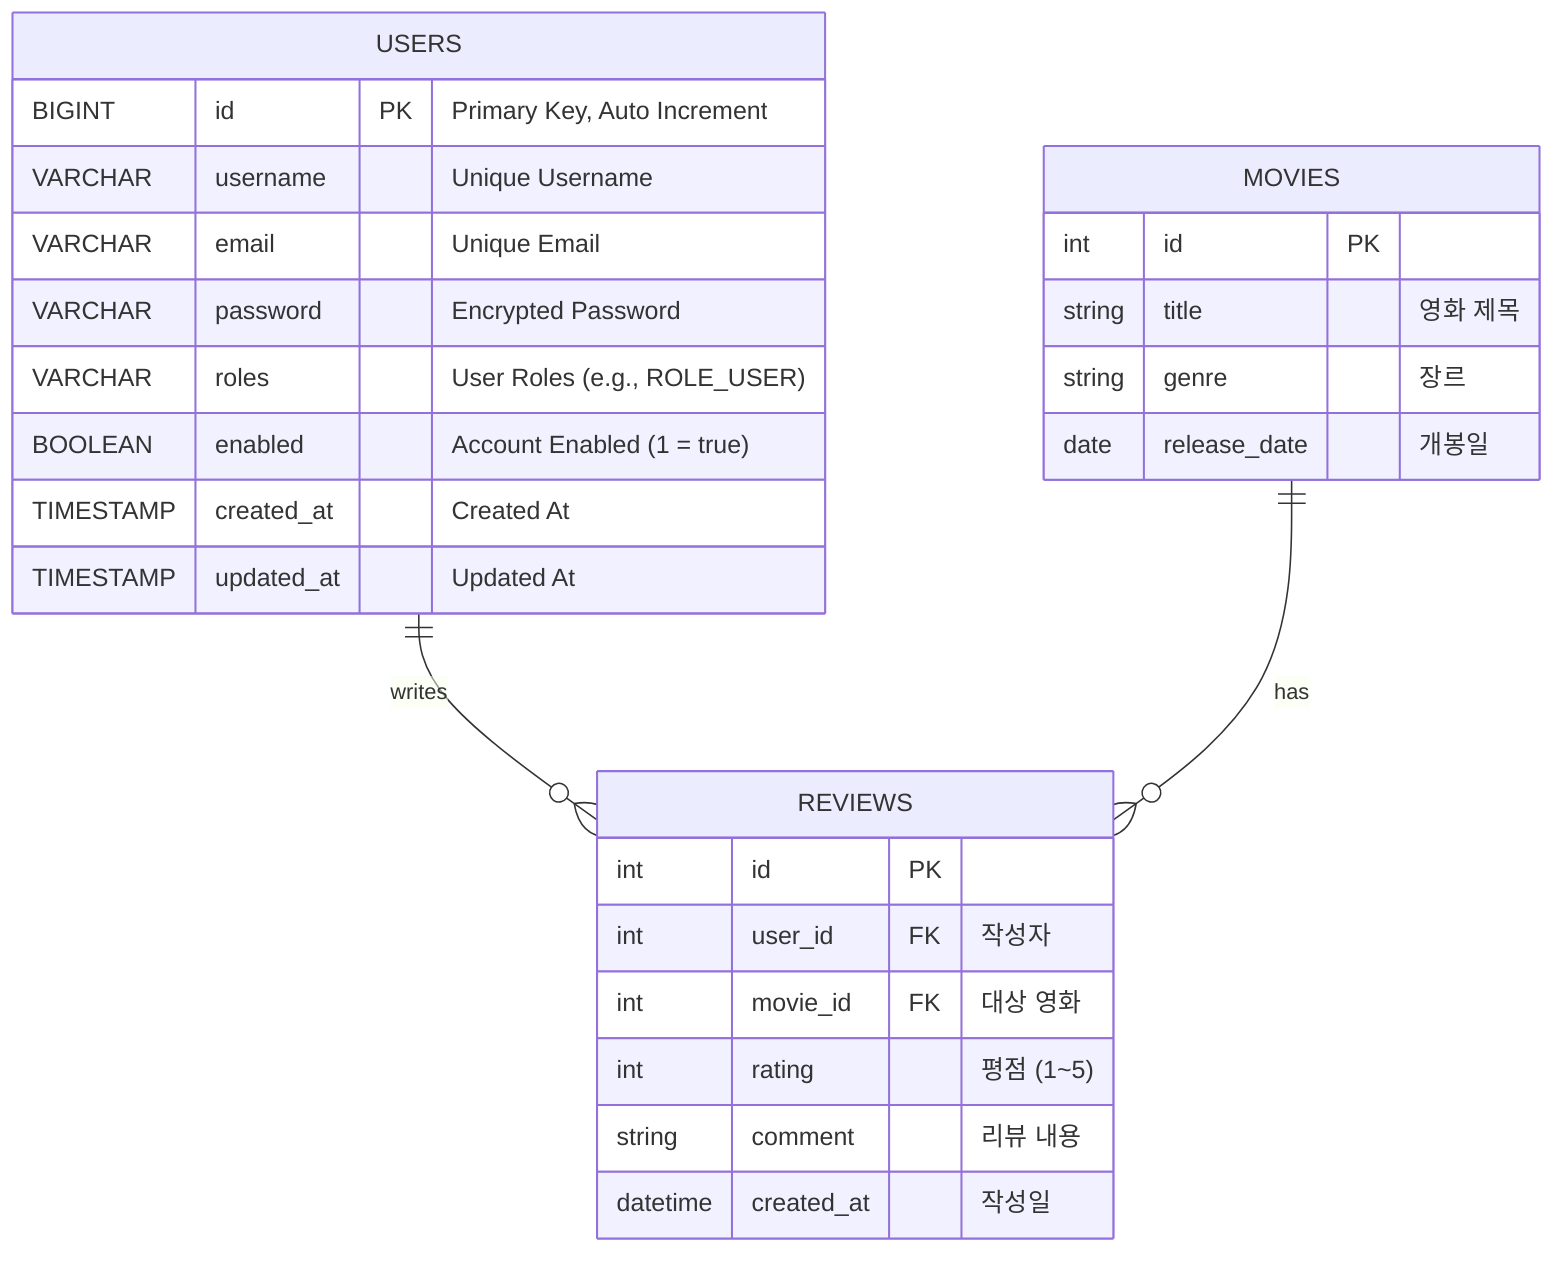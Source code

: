 erDiagram
USERS ||--o{ REVIEWS : writes
USERS {
BIGINT id PK "Primary Key, Auto Increment"
VARCHAR username "Unique Username"
VARCHAR email "Unique Email"
VARCHAR password "Encrypted Password"
VARCHAR roles "User Roles (e.g., ROLE_USER)"
BOOLEAN enabled "Account Enabled (1 = true)"
TIMESTAMP created_at "Created At"
TIMESTAMP updated_at "Updated At"
}

MOVIES ||--o{ REVIEWS : has
MOVIES {
int id PK
string title "영화 제목"
string genre "장르"
date release_date "개봉일"
}

REVIEWS {
int id PK
int user_id FK "작성자"
int movie_id FK "대상 영화"
int rating "평점 (1~5)"
string comment "리뷰 내용"
datetime created_at "작성일"
}